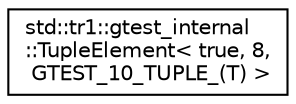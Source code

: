digraph "クラス階層図"
{
  edge [fontname="Helvetica",fontsize="10",labelfontname="Helvetica",labelfontsize="10"];
  node [fontname="Helvetica",fontsize="10",shape=record];
  rankdir="LR";
  Node0 [label="std::tr1::gtest_internal\l::TupleElement\< true, 8,\l GTEST_10_TUPLE_(T) \>",height=0.2,width=0.4,color="black", fillcolor="white", style="filled",URL="$d4/d62/structstd_1_1tr1_1_1gtest__internal_1_1_tuple_element_3_01true_00_018_00_01_g_t_e_s_t__10___t_u_p_l_e___07_t_08_01_4.html"];
}
